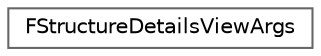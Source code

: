 digraph "Graphical Class Hierarchy"
{
 // INTERACTIVE_SVG=YES
 // LATEX_PDF_SIZE
  bgcolor="transparent";
  edge [fontname=Helvetica,fontsize=10,labelfontname=Helvetica,labelfontsize=10];
  node [fontname=Helvetica,fontsize=10,shape=box,height=0.2,width=0.4];
  rankdir="LR";
  Node0 [id="Node000000",label="FStructureDetailsViewArgs",height=0.2,width=0.4,color="grey40", fillcolor="white", style="filled",URL="$d6/d9a/structFStructureDetailsViewArgs.html",tooltip="Struct used to control the visibility of properties in a Structure Detail View."];
}
